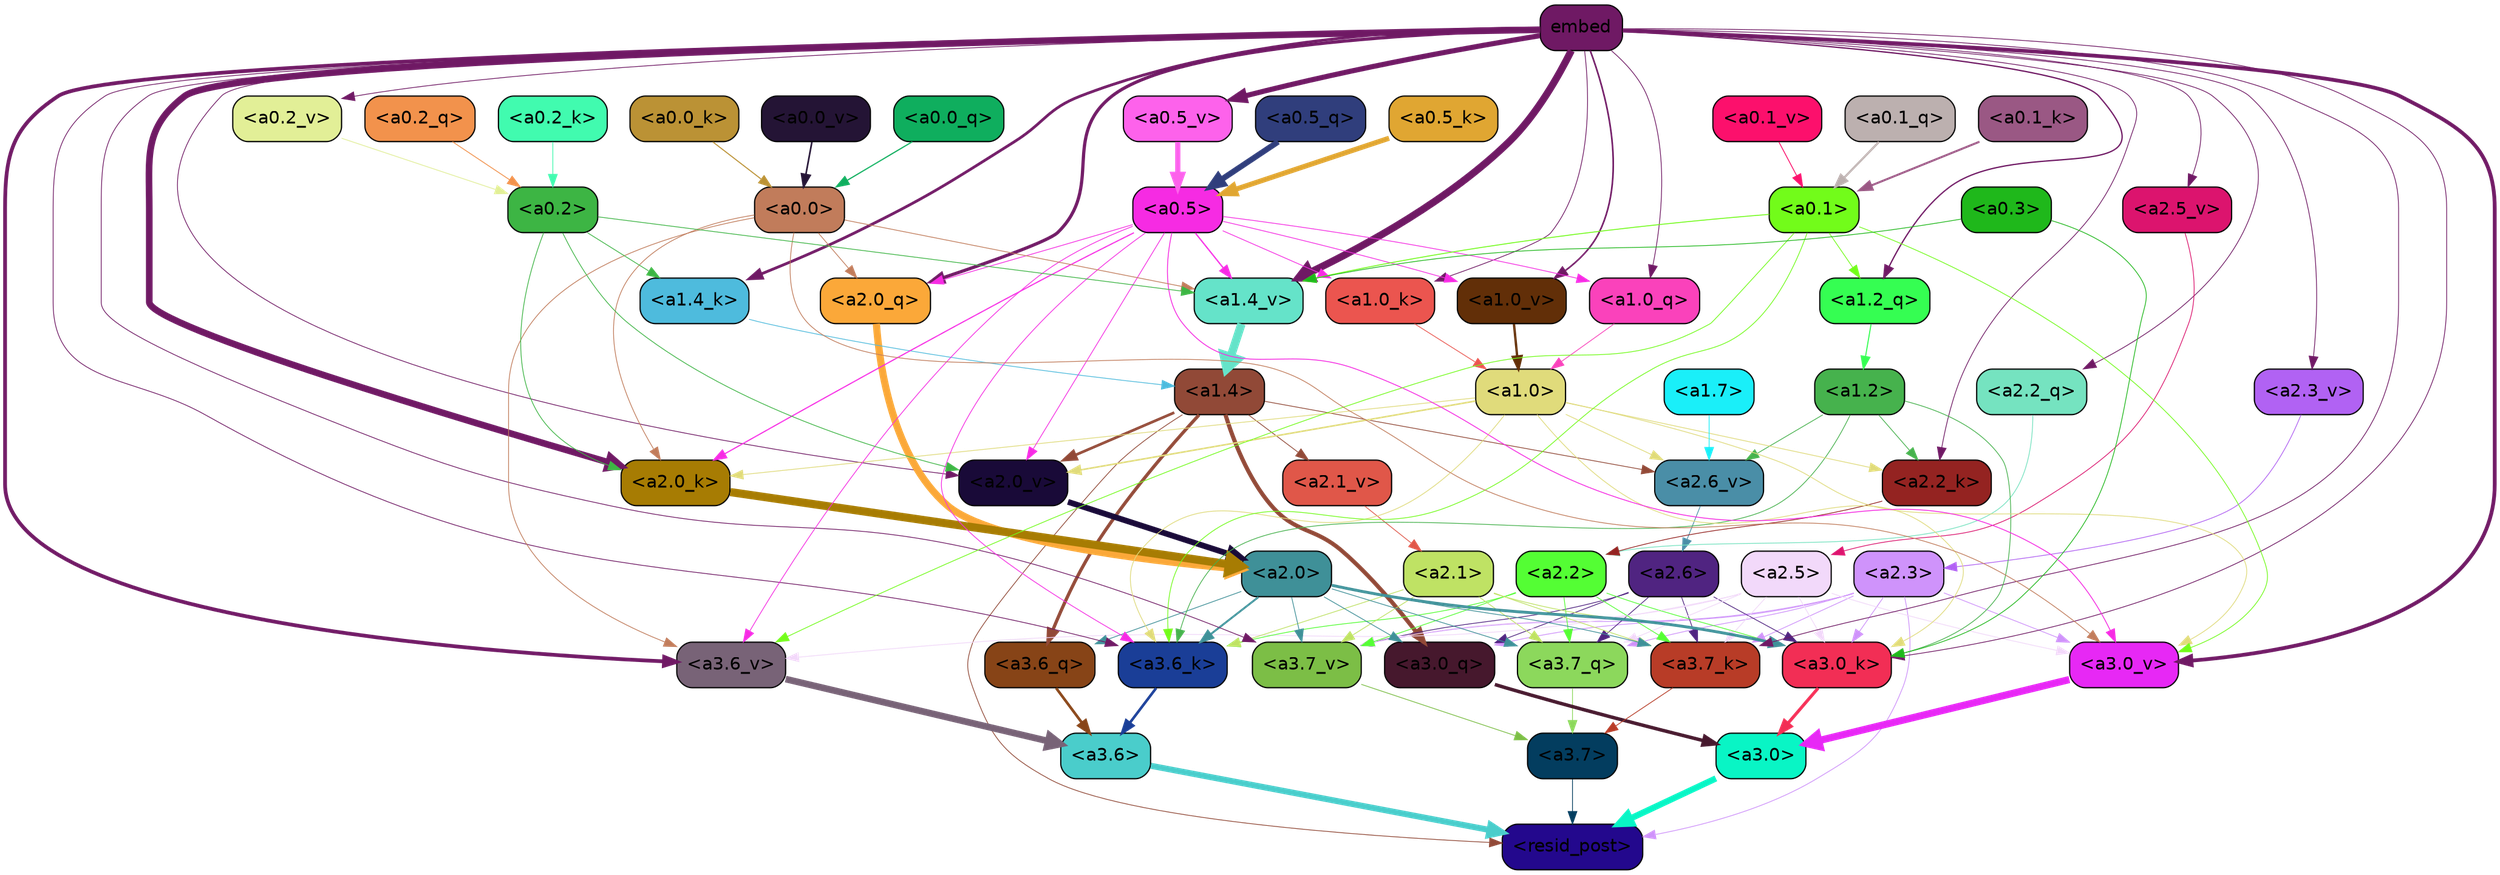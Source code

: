 strict digraph "" {
	graph [bgcolor=transparent,
		layout=dot,
		overlap=false,
		splines=true
	];
	"<a3.7>"	[color=black,
		fillcolor="#033d5f",
		fontname=Helvetica,
		shape=box,
		style="filled, rounded"];
	"<resid_post>"	[color=black,
		fillcolor="#23088d",
		fontname=Helvetica,
		shape=box,
		style="filled, rounded"];
	"<a3.7>" -> "<resid_post>"	[color="#033d5f",
		penwidth=0.6];
	"<a3.6>"	[color=black,
		fillcolor="#4acdcb",
		fontname=Helvetica,
		shape=box,
		style="filled, rounded"];
	"<a3.6>" -> "<resid_post>"	[color="#4acdcb",
		penwidth=4.753257989883423];
	"<a3.0>"	[color=black,
		fillcolor="#09f5c5",
		fontname=Helvetica,
		shape=box,
		style="filled, rounded"];
	"<a3.0>" -> "<resid_post>"	[color="#09f5c5",
		penwidth=4.90053927898407];
	"<a2.3>"	[color=black,
		fillcolor="#cf93fb",
		fontname=Helvetica,
		shape=box,
		style="filled, rounded"];
	"<a2.3>" -> "<resid_post>"	[color="#cf93fb",
		penwidth=0.6];
	"<a3.7_q>"	[color=black,
		fillcolor="#8cd85c",
		fontname=Helvetica,
		shape=box,
		style="filled, rounded"];
	"<a2.3>" -> "<a3.7_q>"	[color="#cf93fb",
		penwidth=0.6];
	"<a3.0_q>"	[color=black,
		fillcolor="#46182d",
		fontname=Helvetica,
		shape=box,
		style="filled, rounded"];
	"<a2.3>" -> "<a3.0_q>"	[color="#cf93fb",
		penwidth=0.6];
	"<a3.7_k>"	[color=black,
		fillcolor="#b83c27",
		fontname=Helvetica,
		shape=box,
		style="filled, rounded"];
	"<a2.3>" -> "<a3.7_k>"	[color="#cf93fb",
		penwidth=0.6];
	"<a3.0_k>"	[color=black,
		fillcolor="#f22e55",
		fontname=Helvetica,
		shape=box,
		style="filled, rounded"];
	"<a2.3>" -> "<a3.0_k>"	[color="#cf93fb",
		penwidth=0.6];
	"<a3.7_v>"	[color=black,
		fillcolor="#7cbe46",
		fontname=Helvetica,
		shape=box,
		style="filled, rounded"];
	"<a2.3>" -> "<a3.7_v>"	[color="#cf93fb",
		penwidth=0.6];
	"<a3.0_v>"	[color=black,
		fillcolor="#e728f5",
		fontname=Helvetica,
		shape=box,
		style="filled, rounded"];
	"<a2.3>" -> "<a3.0_v>"	[color="#cf93fb",
		penwidth=0.6];
	"<a1.4>"	[color=black,
		fillcolor="#914937",
		fontname=Helvetica,
		shape=box,
		style="filled, rounded"];
	"<a1.4>" -> "<resid_post>"	[color="#914937",
		penwidth=0.6];
	"<a3.6_q>"	[color=black,
		fillcolor="#874417",
		fontname=Helvetica,
		shape=box,
		style="filled, rounded"];
	"<a1.4>" -> "<a3.6_q>"	[color="#914937",
		penwidth=2.6043437719345093];
	"<a1.4>" -> "<a3.0_q>"	[color="#914937",
		penwidth=3.2779015004634857];
	"<a2.6_v>"	[color=black,
		fillcolor="#4a8ea7",
		fontname=Helvetica,
		shape=box,
		style="filled, rounded"];
	"<a1.4>" -> "<a2.6_v>"	[color="#914937",
		penwidth=0.6];
	"<a2.1_v>"	[color=black,
		fillcolor="#e05749",
		fontname=Helvetica,
		shape=box,
		style="filled, rounded"];
	"<a1.4>" -> "<a2.1_v>"	[color="#914937",
		penwidth=0.6];
	"<a2.0_v>"	[color=black,
		fillcolor="#190a38",
		fontname=Helvetica,
		shape=box,
		style="filled, rounded"];
	"<a1.4>" -> "<a2.0_v>"	[color="#914937",
		penwidth=2.089712530374527];
	"<a3.7_q>" -> "<a3.7>"	[color="#8cd85c",
		penwidth=0.6];
	"<a3.6_q>" -> "<a3.6>"	[color="#874417",
		penwidth=2.091020345687866];
	"<a3.0_q>" -> "<a3.0>"	[color="#46182d",
		penwidth=2.7421876192092896];
	"<a3.7_k>" -> "<a3.7>"	[color="#b83c27",
		penwidth=0.6];
	"<a3.6_k>"	[color=black,
		fillcolor="#1a3e97",
		fontname=Helvetica,
		shape=box,
		style="filled, rounded"];
	"<a3.6_k>" -> "<a3.6>"	[color="#1a3e97",
		penwidth=2.048597991466522];
	"<a3.0_k>" -> "<a3.0>"	[color="#f22e55",
		penwidth=2.476402521133423];
	"<a3.7_v>" -> "<a3.7>"	[color="#7cbe46",
		penwidth=0.6];
	"<a3.6_v>"	[color=black,
		fillcolor="#786377",
		fontname=Helvetica,
		shape=box,
		style="filled, rounded"];
	"<a3.6_v>" -> "<a3.6>"	[color="#786377",
		penwidth=5.2550448179244995];
	"<a3.0_v>" -> "<a3.0>"	[color="#e728f5",
		penwidth=5.652270674705505];
	"<a2.6>"	[color=black,
		fillcolor="#502481",
		fontname=Helvetica,
		shape=box,
		style="filled, rounded"];
	"<a2.6>" -> "<a3.7_q>"	[color="#502481",
		penwidth=0.6];
	"<a2.6>" -> "<a3.0_q>"	[color="#502481",
		penwidth=0.6];
	"<a2.6>" -> "<a3.7_k>"	[color="#502481",
		penwidth=0.6];
	"<a2.6>" -> "<a3.0_k>"	[color="#502481",
		penwidth=0.6];
	"<a2.6>" -> "<a3.7_v>"	[color="#502481",
		penwidth=0.6];
	"<a2.5>"	[color=black,
		fillcolor="#f2d9fa",
		fontname=Helvetica,
		shape=box,
		style="filled, rounded"];
	"<a2.5>" -> "<a3.7_q>"	[color="#f2d9fa",
		penwidth=0.6];
	"<a2.5>" -> "<a3.7_k>"	[color="#f2d9fa",
		penwidth=0.6];
	"<a2.5>" -> "<a3.0_k>"	[color="#f2d9fa",
		penwidth=0.6];
	"<a2.5>" -> "<a3.7_v>"	[color="#f2d9fa",
		penwidth=0.6];
	"<a2.5>" -> "<a3.6_v>"	[color="#f2d9fa",
		penwidth=0.6];
	"<a2.5>" -> "<a3.0_v>"	[color="#f2d9fa",
		penwidth=0.6];
	"<a2.2>"	[color=black,
		fillcolor="#54fe34",
		fontname=Helvetica,
		shape=box,
		style="filled, rounded"];
	"<a2.2>" -> "<a3.7_q>"	[color="#54fe34",
		penwidth=0.6];
	"<a2.2>" -> "<a3.7_k>"	[color="#54fe34",
		penwidth=0.6];
	"<a2.2>" -> "<a3.6_k>"	[color="#54fe34",
		penwidth=0.6];
	"<a2.2>" -> "<a3.0_k>"	[color="#54fe34",
		penwidth=0.6];
	"<a2.2>" -> "<a3.7_v>"	[color="#54fe34",
		penwidth=0.6];
	"<a2.1>"	[color=black,
		fillcolor="#bfe264",
		fontname=Helvetica,
		shape=box,
		style="filled, rounded"];
	"<a2.1>" -> "<a3.7_q>"	[color="#bfe264",
		penwidth=0.6];
	"<a2.1>" -> "<a3.7_k>"	[color="#bfe264",
		penwidth=0.6];
	"<a2.1>" -> "<a3.6_k>"	[color="#bfe264",
		penwidth=0.6];
	"<a2.1>" -> "<a3.0_k>"	[color="#bfe264",
		penwidth=0.6];
	"<a2.1>" -> "<a3.7_v>"	[color="#bfe264",
		penwidth=0.6];
	"<a2.0>"	[color=black,
		fillcolor="#3f9098",
		fontname=Helvetica,
		shape=box,
		style="filled, rounded"];
	"<a2.0>" -> "<a3.7_q>"	[color="#3f9098",
		penwidth=0.6];
	"<a2.0>" -> "<a3.6_q>"	[color="#3f9098",
		penwidth=0.6];
	"<a2.0>" -> "<a3.0_q>"	[color="#3f9098",
		penwidth=0.6];
	"<a2.0>" -> "<a3.7_k>"	[color="#3f9098",
		penwidth=0.6];
	"<a2.0>" -> "<a3.6_k>"	[color="#3f9098",
		penwidth=1.5290023684501648];
	"<a2.0>" -> "<a3.0_k>"	[color="#3f9098",
		penwidth=2.2551413774490356];
	"<a2.0>" -> "<a3.7_v>"	[color="#3f9098",
		penwidth=0.6];
	embed	[color=black,
		fillcolor="#6f1964",
		fontname=Helvetica,
		shape=box,
		style="filled, rounded"];
	embed -> "<a3.7_k>"	[color="#6f1964",
		penwidth=0.6];
	embed -> "<a3.6_k>"	[color="#6f1964",
		penwidth=0.6];
	embed -> "<a3.0_k>"	[color="#6f1964",
		penwidth=0.6];
	embed -> "<a3.7_v>"	[color="#6f1964",
		penwidth=0.6];
	embed -> "<a3.6_v>"	[color="#6f1964",
		penwidth=2.9556376338005066];
	embed -> "<a3.0_v>"	[color="#6f1964",
		penwidth=2.972973108291626];
	"<a2.2_q>"	[color=black,
		fillcolor="#75e3c0",
		fontname=Helvetica,
		shape=box,
		style="filled, rounded"];
	embed -> "<a2.2_q>"	[color="#6f1964",
		penwidth=0.6];
	"<a2.0_q>"	[color=black,
		fillcolor="#fba839",
		fontname=Helvetica,
		shape=box,
		style="filled, rounded"];
	embed -> "<a2.0_q>"	[color="#6f1964",
		penwidth=2.540744114667177];
	"<a2.2_k>"	[color=black,
		fillcolor="#942321",
		fontname=Helvetica,
		shape=box,
		style="filled, rounded"];
	embed -> "<a2.2_k>"	[color="#6f1964",
		penwidth=0.6];
	"<a2.0_k>"	[color=black,
		fillcolor="#a77c03",
		fontname=Helvetica,
		shape=box,
		style="filled, rounded"];
	embed -> "<a2.0_k>"	[color="#6f1964",
		penwidth=5.233989953994751];
	"<a2.5_v>"	[color=black,
		fillcolor="#dc146e",
		fontname=Helvetica,
		shape=box,
		style="filled, rounded"];
	embed -> "<a2.5_v>"	[color="#6f1964",
		penwidth=0.6];
	"<a2.3_v>"	[color=black,
		fillcolor="#b162f3",
		fontname=Helvetica,
		shape=box,
		style="filled, rounded"];
	embed -> "<a2.3_v>"	[color="#6f1964",
		penwidth=0.6];
	embed -> "<a2.0_v>"	[color="#6f1964",
		penwidth=0.6];
	"<a1.2_q>"	[color=black,
		fillcolor="#35fe52",
		fontname=Helvetica,
		shape=box,
		style="filled, rounded"];
	embed -> "<a1.2_q>"	[color="#6f1964",
		penwidth=1.0232882499694824];
	"<a1.0_q>"	[color=black,
		fillcolor="#fa42bb",
		fontname=Helvetica,
		shape=box,
		style="filled, rounded"];
	embed -> "<a1.0_q>"	[color="#6f1964",
		penwidth=0.6];
	"<a1.4_k>"	[color=black,
		fillcolor="#4ebbdd",
		fontname=Helvetica,
		shape=box,
		style="filled, rounded"];
	embed -> "<a1.4_k>"	[color="#6f1964",
		penwidth=2.181154489517212];
	"<a1.0_k>"	[color=black,
		fillcolor="#eb554f",
		fontname=Helvetica,
		shape=box,
		style="filled, rounded"];
	embed -> "<a1.0_k>"	[color="#6f1964",
		penwidth=0.6];
	"<a1.4_v>"	[color=black,
		fillcolor="#65e3c9",
		fontname=Helvetica,
		shape=box,
		style="filled, rounded"];
	embed -> "<a1.4_v>"	[color="#6f1964",
		penwidth=5.707561254501343];
	"<a1.0_v>"	[color=black,
		fillcolor="#622f08",
		fontname=Helvetica,
		shape=box,
		style="filled, rounded"];
	embed -> "<a1.0_v>"	[color="#6f1964",
		penwidth=1.26310396194458];
	"<a0.5_v>"	[color=black,
		fillcolor="#fd62eb",
		fontname=Helvetica,
		shape=box,
		style="filled, rounded"];
	embed -> "<a0.5_v>"	[color="#6f1964",
		penwidth=4.048895955085754];
	"<a0.2_v>"	[color=black,
		fillcolor="#e2ef97",
		fontname=Helvetica,
		shape=box,
		style="filled, rounded"];
	embed -> "<a0.2_v>"	[color="#6f1964",
		penwidth=0.6];
	"<a1.2>"	[color=black,
		fillcolor="#46b24d",
		fontname=Helvetica,
		shape=box,
		style="filled, rounded"];
	"<a1.2>" -> "<a3.6_k>"	[color="#46b24d",
		penwidth=0.6];
	"<a1.2>" -> "<a3.0_k>"	[color="#46b24d",
		penwidth=0.6];
	"<a1.2>" -> "<a2.2_k>"	[color="#46b24d",
		penwidth=0.6];
	"<a1.2>" -> "<a2.6_v>"	[color="#46b24d",
		penwidth=0.6];
	"<a1.0>"	[color=black,
		fillcolor="#e0db7b",
		fontname=Helvetica,
		shape=box,
		style="filled, rounded"];
	"<a1.0>" -> "<a3.6_k>"	[color="#e0db7b",
		penwidth=0.6];
	"<a1.0>" -> "<a3.0_k>"	[color="#e0db7b",
		penwidth=0.6];
	"<a1.0>" -> "<a3.0_v>"	[color="#e0db7b",
		penwidth=0.6];
	"<a1.0>" -> "<a2.2_k>"	[color="#e0db7b",
		penwidth=0.6];
	"<a1.0>" -> "<a2.0_k>"	[color="#e0db7b",
		penwidth=0.6];
	"<a1.0>" -> "<a2.6_v>"	[color="#e0db7b",
		penwidth=0.6];
	"<a1.0>" -> "<a2.0_v>"	[color="#e0db7b",
		penwidth=1.1915444135665894];
	"<a0.5>"	[color=black,
		fillcolor="#f62be3",
		fontname=Helvetica,
		shape=box,
		style="filled, rounded"];
	"<a0.5>" -> "<a3.6_k>"	[color="#f62be3",
		penwidth=0.6];
	"<a0.5>" -> "<a3.6_v>"	[color="#f62be3",
		penwidth=0.6];
	"<a0.5>" -> "<a3.0_v>"	[color="#f62be3",
		penwidth=0.6790935099124908];
	"<a0.5>" -> "<a2.0_q>"	[color="#f62be3",
		penwidth=0.6];
	"<a0.5>" -> "<a2.0_k>"	[color="#f62be3",
		penwidth=0.8868831396102905];
	"<a0.5>" -> "<a2.0_v>"	[color="#f62be3",
		penwidth=0.6];
	"<a0.5>" -> "<a1.0_q>"	[color="#f62be3",
		penwidth=0.6];
	"<a0.5>" -> "<a1.0_k>"	[color="#f62be3",
		penwidth=0.6];
	"<a0.5>" -> "<a1.4_v>"	[color="#f62be3",
		penwidth=1.0242966413497925];
	"<a0.5>" -> "<a1.0_v>"	[color="#f62be3",
		penwidth=0.6];
	"<a0.1>"	[color=black,
		fillcolor="#72fc1a",
		fontname=Helvetica,
		shape=box,
		style="filled, rounded"];
	"<a0.1>" -> "<a3.6_k>"	[color="#72fc1a",
		penwidth=0.6];
	"<a0.1>" -> "<a3.6_v>"	[color="#72fc1a",
		penwidth=0.6];
	"<a0.1>" -> "<a3.0_v>"	[color="#72fc1a",
		penwidth=0.6];
	"<a0.1>" -> "<a1.2_q>"	[color="#72fc1a",
		penwidth=0.6];
	"<a0.1>" -> "<a1.4_v>"	[color="#72fc1a",
		penwidth=0.7291159629821777];
	"<a0.3>"	[color=black,
		fillcolor="#1fb81b",
		fontname=Helvetica,
		shape=box,
		style="filled, rounded"];
	"<a0.3>" -> "<a3.0_k>"	[color="#1fb81b",
		penwidth=0.6];
	"<a0.3>" -> "<a1.4_v>"	[color="#1fb81b",
		penwidth=0.6];
	"<a0.0>"	[color=black,
		fillcolor="#c17c5b",
		fontname=Helvetica,
		shape=box,
		style="filled, rounded"];
	"<a0.0>" -> "<a3.6_v>"	[color="#c17c5b",
		penwidth=0.6];
	"<a0.0>" -> "<a3.0_v>"	[color="#c17c5b",
		penwidth=0.6];
	"<a0.0>" -> "<a2.0_q>"	[color="#c17c5b",
		penwidth=0.6];
	"<a0.0>" -> "<a2.0_k>"	[color="#c17c5b",
		penwidth=0.6];
	"<a0.0>" -> "<a1.4_v>"	[color="#c17c5b",
		penwidth=0.6];
	"<a2.2_q>" -> "<a2.2>"	[color="#75e3c0",
		penwidth=0.6];
	"<a2.0_q>" -> "<a2.0>"	[color="#fba839",
		penwidth=5.6763341426849365];
	"<a2.2_k>" -> "<a2.2>"	[color="#942321",
		penwidth=0.6];
	"<a2.0_k>" -> "<a2.0>"	[color="#a77c03",
		penwidth=6.450865745544434];
	"<a2.6_v>" -> "<a2.6>"	[color="#4a8ea7",
		penwidth=0.6];
	"<a2.5_v>" -> "<a2.5>"	[color="#dc146e",
		penwidth=0.6];
	"<a2.3_v>" -> "<a2.3>"	[color="#b162f3",
		penwidth=0.6];
	"<a2.1_v>" -> "<a2.1>"	[color="#e05749",
		penwidth=0.6];
	"<a2.0_v>" -> "<a2.0>"	[color="#190a38",
		penwidth=4.569358706474304];
	"<a0.2>"	[color=black,
		fillcolor="#3db544",
		fontname=Helvetica,
		shape=box,
		style="filled, rounded"];
	"<a0.2>" -> "<a2.0_k>"	[color="#3db544",
		penwidth=0.6];
	"<a0.2>" -> "<a2.0_v>"	[color="#3db544",
		penwidth=0.6];
	"<a0.2>" -> "<a1.4_k>"	[color="#3db544",
		penwidth=0.6];
	"<a0.2>" -> "<a1.4_v>"	[color="#3db544",
		penwidth=0.6];
	"<a1.7>"	[color=black,
		fillcolor="#1aeff9",
		fontname=Helvetica,
		shape=box,
		style="filled, rounded"];
	"<a1.7>" -> "<a2.6_v>"	[color="#1aeff9",
		penwidth=0.6];
	"<a1.2_q>" -> "<a1.2>"	[color="#35fe52",
		penwidth=0.8473789691925049];
	"<a1.0_q>" -> "<a1.0>"	[color="#fa42bb",
		penwidth=0.6];
	"<a1.4_k>" -> "<a1.4>"	[color="#4ebbdd",
		penwidth=0.6];
	"<a1.0_k>" -> "<a1.0>"	[color="#eb554f",
		penwidth=0.6];
	"<a1.4_v>" -> "<a1.4>"	[color="#65e3c9",
		penwidth=6.609479665756226];
	"<a1.0_v>" -> "<a1.0>"	[color="#622f08",
		penwidth=1.862385869026184];
	"<a0.5_q>"	[color=black,
		fillcolor="#303e7c",
		fontname=Helvetica,
		shape=box,
		style="filled, rounded"];
	"<a0.5_q>" -> "<a0.5>"	[color="#303e7c",
		penwidth=4.525571644306183];
	"<a0.2_q>"	[color=black,
		fillcolor="#f2924c",
		fontname=Helvetica,
		shape=box,
		style="filled, rounded"];
	"<a0.2_q>" -> "<a0.2>"	[color="#f2924c",
		penwidth=0.650632381439209];
	"<a0.1_q>"	[color=black,
		fillcolor="#bcb0af",
		fontname=Helvetica,
		shape=box,
		style="filled, rounded"];
	"<a0.1_q>" -> "<a0.1>"	[color="#bcb0af",
		penwidth=1.6614570617675781];
	"<a0.0_q>"	[color=black,
		fillcolor="#0fae5e",
		fontname=Helvetica,
		shape=box,
		style="filled, rounded"];
	"<a0.0_q>" -> "<a0.0>"	[color="#0fae5e",
		penwidth=0.9274430274963379];
	"<a0.5_k>"	[color=black,
		fillcolor="#e0a632",
		fontname=Helvetica,
		shape=box,
		style="filled, rounded"];
	"<a0.5_k>" -> "<a0.5>"	[color="#e0a632",
		penwidth=3.994816780090332];
	"<a0.2_k>"	[color=black,
		fillcolor="#41fbaf",
		fontname=Helvetica,
		shape=box,
		style="filled, rounded"];
	"<a0.2_k>" -> "<a0.2>"	[color="#41fbaf",
		penwidth=0.6];
	"<a0.1_k>"	[color=black,
		fillcolor="#9a5884",
		fontname=Helvetica,
		shape=box,
		style="filled, rounded"];
	"<a0.1_k>" -> "<a0.1>"	[color="#9a5884",
		penwidth=1.5859735012054443];
	"<a0.0_k>"	[color=black,
		fillcolor="#bb9235",
		fontname=Helvetica,
		shape=box,
		style="filled, rounded"];
	"<a0.0_k>" -> "<a0.0>"	[color="#bb9235",
		penwidth=0.8134422302246094];
	"<a0.5_v>" -> "<a0.5>"	[color="#fd62eb",
		penwidth=4.101986527442932];
	"<a0.2_v>" -> "<a0.2>"	[color="#e2ef97",
		penwidth=0.6];
	"<a0.1_v>"	[color=black,
		fillcolor="#fc106c",
		fontname=Helvetica,
		shape=box,
		style="filled, rounded"];
	"<a0.1_v>" -> "<a0.1>"	[color="#fc106c",
		penwidth=0.6931805610656738];
	"<a0.0_v>"	[color=black,
		fillcolor="#241435",
		fontname=Helvetica,
		shape=box,
		style="filled, rounded"];
	"<a0.0_v>" -> "<a0.0>"	[color="#241435",
		penwidth=1.2705905437469482];
}
